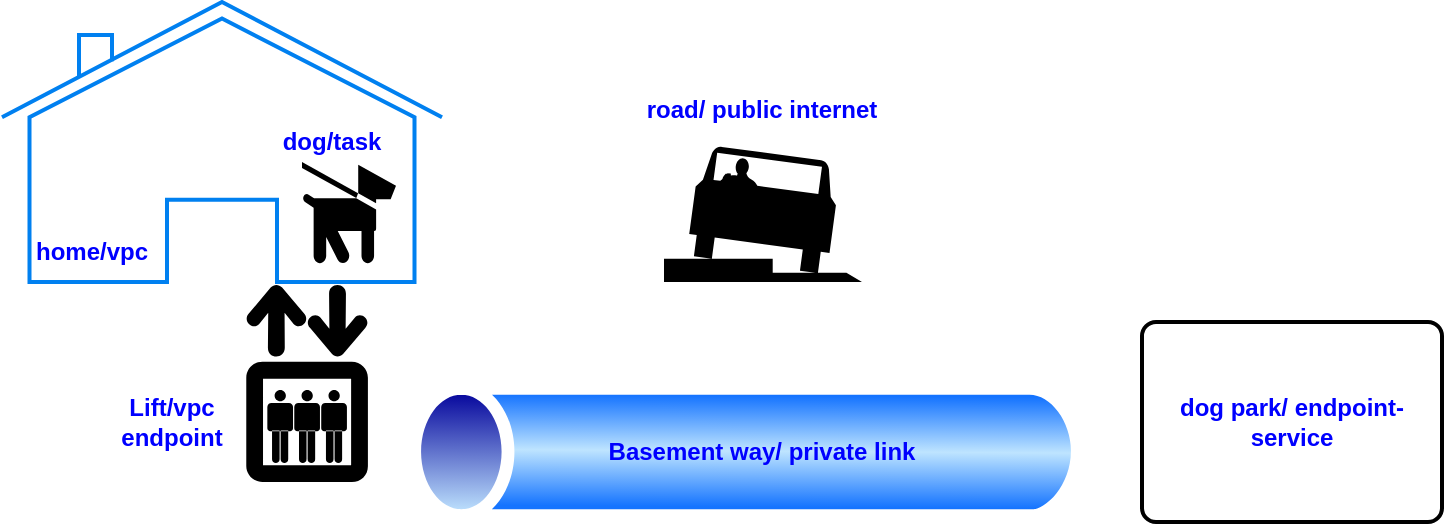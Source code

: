 <mxfile version="24.7.7">
  <diagram name="Page-1" id="GZKADFs0SiDsuToa8gMP">
    <mxGraphModel dx="1420" dy="724" grid="1" gridSize="10" guides="1" tooltips="1" connect="1" arrows="1" fold="1" page="1" pageScale="1" pageWidth="1400" pageHeight="850" math="0" shadow="0">
      <root>
        <mxCell id="0" />
        <mxCell id="1" parent="0" />
        <mxCell id="-Nm19998uixpx7mhyP6F-1" value="" style="html=1;verticalLabelPosition=bottom;align=center;labelBackgroundColor=#ffffff;verticalAlign=top;strokeWidth=2;strokeColor=#0080F0;shadow=0;dashed=0;shape=mxgraph.ios7.icons.home;" vertex="1" parent="1">
          <mxGeometry x="170" y="120" width="220" height="140" as="geometry" />
        </mxCell>
        <mxCell id="-Nm19998uixpx7mhyP6F-2" value="" style="shape=mxgraph.signs.animals.dog_on_leash;html=1;pointerEvents=1;fillColor=#000000;strokeColor=none;verticalLabelPosition=bottom;verticalAlign=top;align=center;" vertex="1" parent="1">
          <mxGeometry x="320" y="200" width="47" height="51" as="geometry" />
        </mxCell>
        <mxCell id="-Nm19998uixpx7mhyP6F-4" value="" style="image;aspect=fixed;perimeter=ellipsePerimeter;html=1;align=center;shadow=0;dashed=0;spacingTop=3;image=img/lib/active_directory/tunnel.svg;" vertex="1" parent="1">
          <mxGeometry x="367" y="310" width="350" height="70" as="geometry" />
        </mxCell>
        <mxCell id="-Nm19998uixpx7mhyP6F-5" value="&lt;b&gt;&lt;font color=&quot;#0000ff&quot;&gt;dog park/ endpoint-service&lt;/font&gt;&lt;/b&gt;" style="rounded=1;whiteSpace=wrap;html=1;absoluteArcSize=1;arcSize=14;strokeWidth=2;" vertex="1" parent="1">
          <mxGeometry x="740" y="280" width="150" height="100" as="geometry" />
        </mxCell>
        <mxCell id="-Nm19998uixpx7mhyP6F-6" value="" style="shape=mxgraph.signs.travel.elevator;html=1;pointerEvents=1;fillColor=#000000;strokeColor=none;verticalLabelPosition=bottom;verticalAlign=top;align=center;" vertex="1" parent="1">
          <mxGeometry x="290" y="260" width="65" height="100" as="geometry" />
        </mxCell>
        <mxCell id="-Nm19998uixpx7mhyP6F-16" value="&lt;b&gt;&lt;font color=&quot;#0000ff&quot;&gt;home/vpc&lt;/font&gt;&lt;/b&gt;" style="text;strokeColor=none;align=center;fillColor=none;html=1;verticalAlign=middle;whiteSpace=wrap;rounded=0;" vertex="1" parent="1">
          <mxGeometry x="180" y="230" width="70" height="30" as="geometry" />
        </mxCell>
        <mxCell id="-Nm19998uixpx7mhyP6F-17" value="&lt;b&gt;&lt;font color=&quot;#0000ff&quot;&gt;dog/task&lt;/font&gt;&lt;/b&gt;" style="text;strokeColor=none;align=center;fillColor=none;html=1;verticalAlign=middle;whiteSpace=wrap;rounded=0;" vertex="1" parent="1">
          <mxGeometry x="300" y="175" width="70" height="30" as="geometry" />
        </mxCell>
        <mxCell id="-Nm19998uixpx7mhyP6F-18" value="&lt;b&gt;&lt;font color=&quot;#0000ff&quot;&gt;Lift/vpc endpoint&lt;/font&gt;&lt;/b&gt;" style="text;strokeColor=none;align=center;fillColor=none;html=1;verticalAlign=middle;whiteSpace=wrap;rounded=0;" vertex="1" parent="1">
          <mxGeometry x="220" y="315" width="70" height="30" as="geometry" />
        </mxCell>
        <mxCell id="-Nm19998uixpx7mhyP6F-19" value="&lt;b&gt;&lt;font color=&quot;#0000ff&quot;&gt;Basement way/ private link&lt;/font&gt;&lt;/b&gt;" style="text;strokeColor=none;align=center;fillColor=none;html=1;verticalAlign=middle;whiteSpace=wrap;rounded=0;" vertex="1" parent="1">
          <mxGeometry x="470" y="330" width="160" height="30" as="geometry" />
        </mxCell>
        <mxCell id="-Nm19998uixpx7mhyP6F-20" value="" style="shape=mxgraph.signs.transportation.uneven_road;html=1;pointerEvents=1;fillColor=#000000;strokeColor=none;verticalLabelPosition=bottom;verticalAlign=top;align=center;" vertex="1" parent="1">
          <mxGeometry x="501" y="192" width="99" height="68" as="geometry" />
        </mxCell>
        <mxCell id="-Nm19998uixpx7mhyP6F-21" value="&lt;b&gt;&lt;font color=&quot;#0000ff&quot;&gt;road/ public internet&lt;/font&gt;&lt;/b&gt;" style="text;strokeColor=none;align=center;fillColor=none;html=1;verticalAlign=middle;whiteSpace=wrap;rounded=0;" vertex="1" parent="1">
          <mxGeometry x="480" y="159" width="140" height="30" as="geometry" />
        </mxCell>
      </root>
    </mxGraphModel>
  </diagram>
</mxfile>
